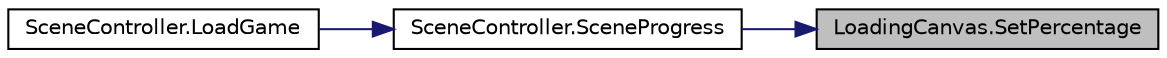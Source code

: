 digraph "LoadingCanvas.SetPercentage"
{
 // INTERACTIVE_SVG=YES
 // LATEX_PDF_SIZE
  edge [fontname="Helvetica",fontsize="10",labelfontname="Helvetica",labelfontsize="10"];
  node [fontname="Helvetica",fontsize="10",shape=record];
  rankdir="RL";
  Node1 [label="LoadingCanvas.SetPercentage",height=0.2,width=0.4,color="black", fillcolor="grey75", style="filled", fontcolor="black",tooltip=" "];
  Node1 -> Node2 [dir="back",color="midnightblue",fontsize="10",style="solid",fontname="Helvetica"];
  Node2 [label="SceneController.SceneProgress",height=0.2,width=0.4,color="black", fillcolor="white", style="filled",URL="$class_scene_controller.html#a885f552d517e227f9b3c7beba7d02593",tooltip="Loads the ingame scene."];
  Node2 -> Node3 [dir="back",color="midnightblue",fontsize="10",style="solid",fontname="Helvetica"];
  Node3 [label="SceneController.LoadGame",height=0.2,width=0.4,color="black", fillcolor="white", style="filled",URL="$class_scene_controller.html#ab4c9c8564748875f4eb983c861783716",tooltip="This will load the game scene in the background showing the loading screen."];
}
